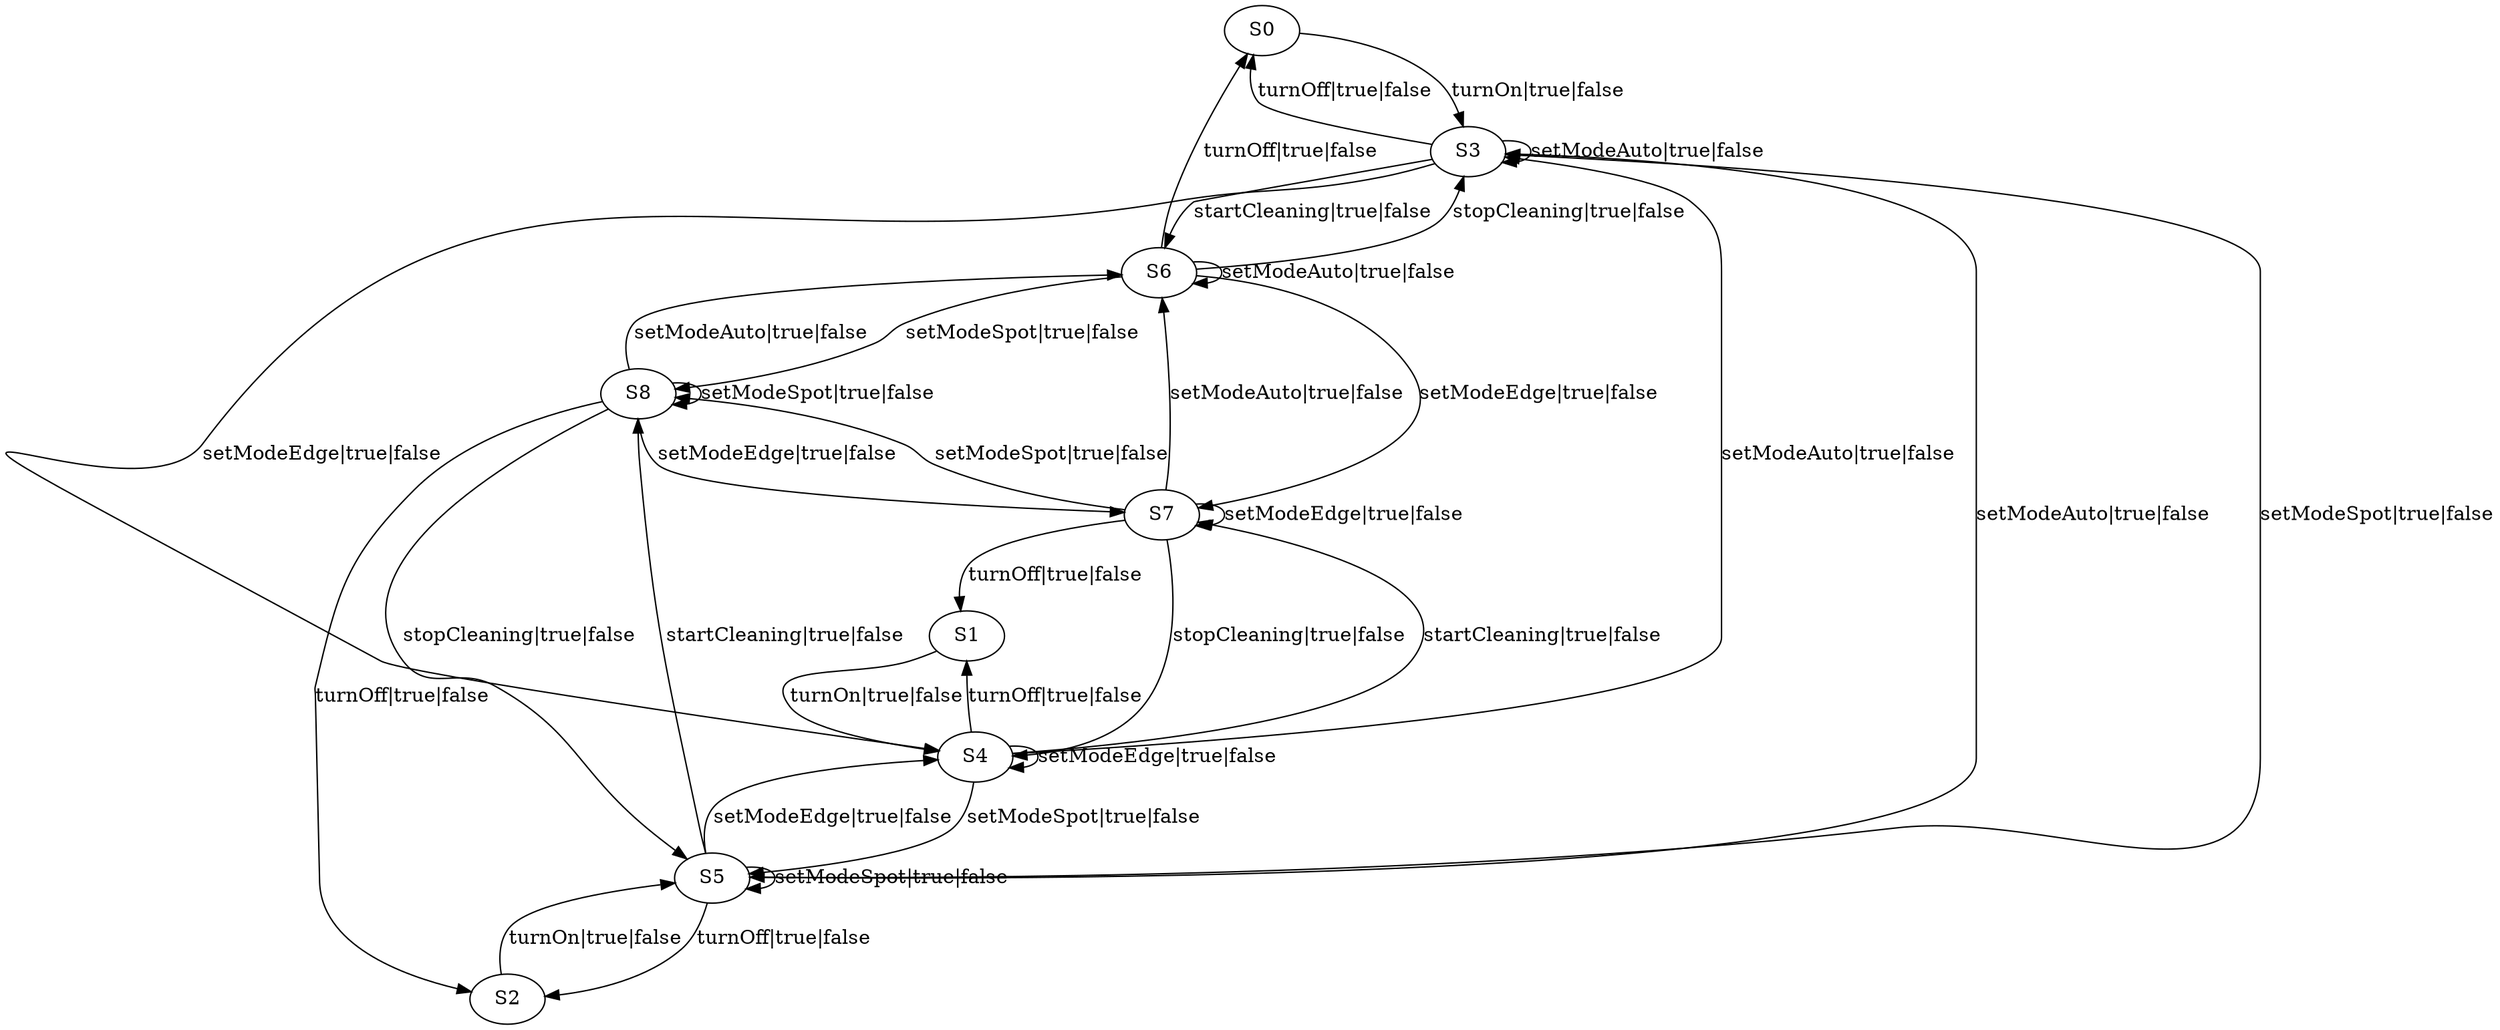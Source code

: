 digraph g {

	S0 -> S3 [label="turnOn|true|false"];
	S7 -> S1 [label="turnOff|true|false"];
	S5 -> S3 [label="setModeAuto|true|false"];
	S7 -> S4 [label="stopCleaning|true|false"];
	S7 -> S6 [label="setModeAuto|true|false"];
	S5 -> S4 [label="setModeEdge|true|false"];
	S7 -> S8 [label="setModeSpot|true|false"];
	S3 -> S0 [label="turnOff|true|false"];
	S4 -> S5 [label="setModeSpot|true|false"];
	S8 -> S8 [label="setModeSpot|true|false"];
	S6 -> S8 [label="setModeSpot|true|false"];
	S2 -> S5 [label="turnOn|true|false"];
	S8 -> S5 [label="stopCleaning|true|false"];
	S3 -> S5 [label="setModeSpot|true|false"];
	S5 -> S2 [label="turnOff|true|false"];
	S6 -> S3 [label="stopCleaning|true|false"];
	S4 -> S3 [label="setModeAuto|true|false"];
	S6 -> S0 [label="turnOff|true|false"];
	S6 -> S7 [label="setModeEdge|true|false"];
	S5 -> S8 [label="startCleaning|true|false"];
	S3 -> S3 [label="setModeAuto|true|false"];
	S4 -> S4 [label="setModeEdge|true|false"];
	S7 -> S7 [label="setModeEdge|true|false"];
	S8 -> S2 [label="turnOff|true|false"];
	S5 -> S5 [label="setModeSpot|true|false"];
	S4 -> S1 [label="turnOff|true|false"];
	S6 -> S6 [label="setModeAuto|true|false"];
	S3 -> S4 [label="setModeEdge|true|false"];
	S4 -> S7 [label="startCleaning|true|false"];
	S8 -> S6 [label="setModeAuto|true|false"];
	S8 -> S7 [label="setModeEdge|true|false"];
	S1 -> S4 [label="turnOn|true|false"];
	S3 -> S6 [label="startCleaning|true|false"];

}
